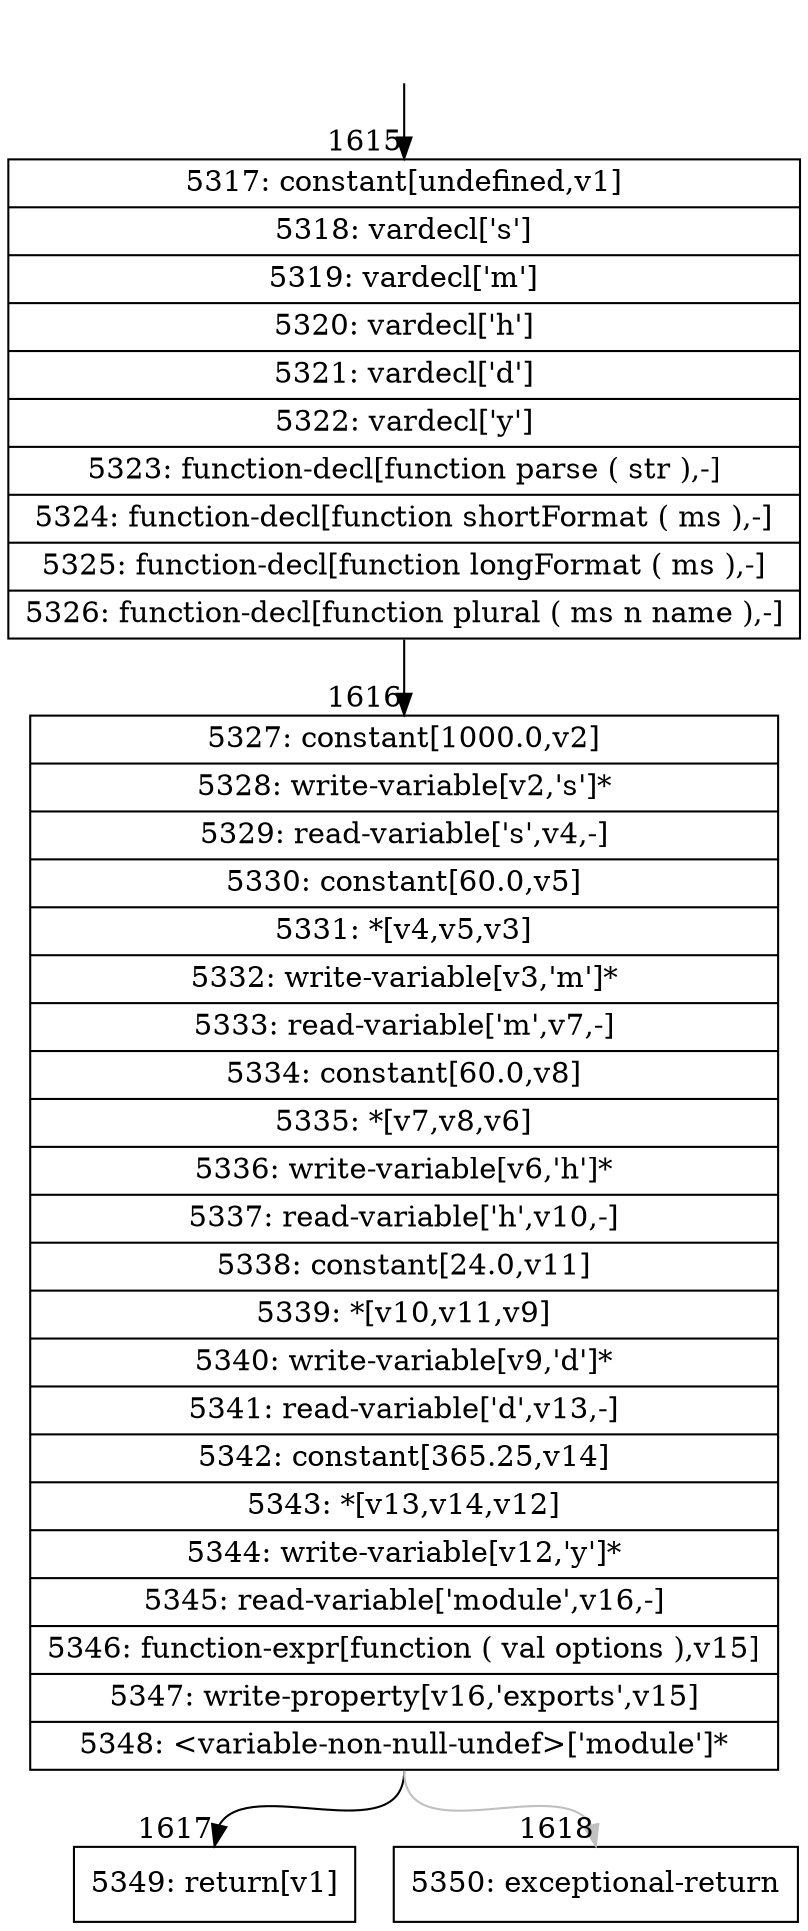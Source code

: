 digraph {
rankdir="TD"
BB_entry143[shape=none,label=""];
BB_entry143 -> BB1615 [tailport=s, headport=n, headlabel="    1615"]
BB1615 [shape=record label="{5317: constant[undefined,v1]|5318: vardecl['s']|5319: vardecl['m']|5320: vardecl['h']|5321: vardecl['d']|5322: vardecl['y']|5323: function-decl[function parse ( str ),-]|5324: function-decl[function shortFormat ( ms ),-]|5325: function-decl[function longFormat ( ms ),-]|5326: function-decl[function plural ( ms n name ),-]}" ] 
BB1615 -> BB1616 [tailport=s, headport=n, headlabel="      1616"]
BB1616 [shape=record label="{5327: constant[1000.0,v2]|5328: write-variable[v2,'s']*|5329: read-variable['s',v4,-]|5330: constant[60.0,v5]|5331: *[v4,v5,v3]|5332: write-variable[v3,'m']*|5333: read-variable['m',v7,-]|5334: constant[60.0,v8]|5335: *[v7,v8,v6]|5336: write-variable[v6,'h']*|5337: read-variable['h',v10,-]|5338: constant[24.0,v11]|5339: *[v10,v11,v9]|5340: write-variable[v9,'d']*|5341: read-variable['d',v13,-]|5342: constant[365.25,v14]|5343: *[v13,v14,v12]|5344: write-variable[v12,'y']*|5345: read-variable['module',v16,-]|5346: function-expr[function ( val options ),v15]|5347: write-property[v16,'exports',v15]|5348: \<variable-non-null-undef\>['module']*}" ] 
BB1616 -> BB1617 [tailport=s, headport=n, headlabel="      1617"]
BB1616 -> BB1618 [tailport=s, headport=n, color=gray, headlabel="      1618"]
BB1617 [shape=record label="{5349: return[v1]}" ] 
BB1618 [shape=record label="{5350: exceptional-return}" ] 
//#$~ 1962
}
